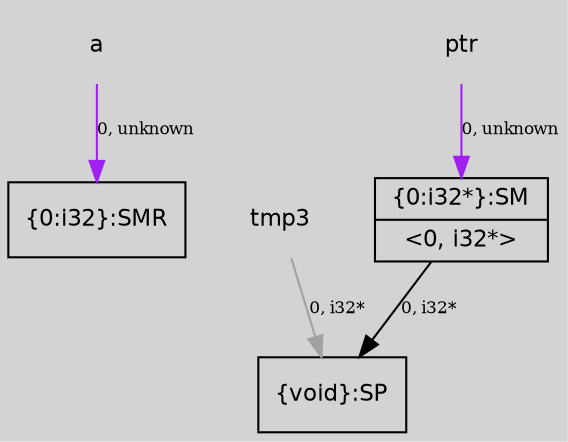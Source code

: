 digraph unnamed {
	graph [center=true, ratio=true, bgcolor=lightgray, fontname=Helvetica];
	node  [fontname=Helvetica, fontsize=11];

	Node0x3b8e4b0 [shape=record,label="{\{0:i32\}:SMR}"];
	Node0x3b8e560 [shape=record,label="{\{0:i32*\}:SM|{<s0>\<0, i32*\>}}"];
	Node0x3b8faa0 [shape=record,label="{\{void\}:SP}"];
	Node0x3b7ee58[ shape=plaintext, label ="a"];
	Node0x3b7ee58 -> Node0x3b8e4b0[arrowtail=tee,label="0, unknown",fontsize=8,color=purple];
	Node0x3b7f538[ shape=plaintext, label ="ptr"];
	Node0x3b7f538 -> Node0x3b8e560[arrowtail=tee,label="0, unknown",fontsize=8,color=purple];
	Node0x3b7f938[ shape=plaintext, label ="tmp3"];
	Node0x3b7f938 -> Node0x3b8faa0[arrowtail=tee,label="0, i32*",fontsize=8,color=gray63];
	Node0x3b8e560 -> Node0x3b8faa0[arrowtail=tee,label="0, i32*",fontsize=8];
}
